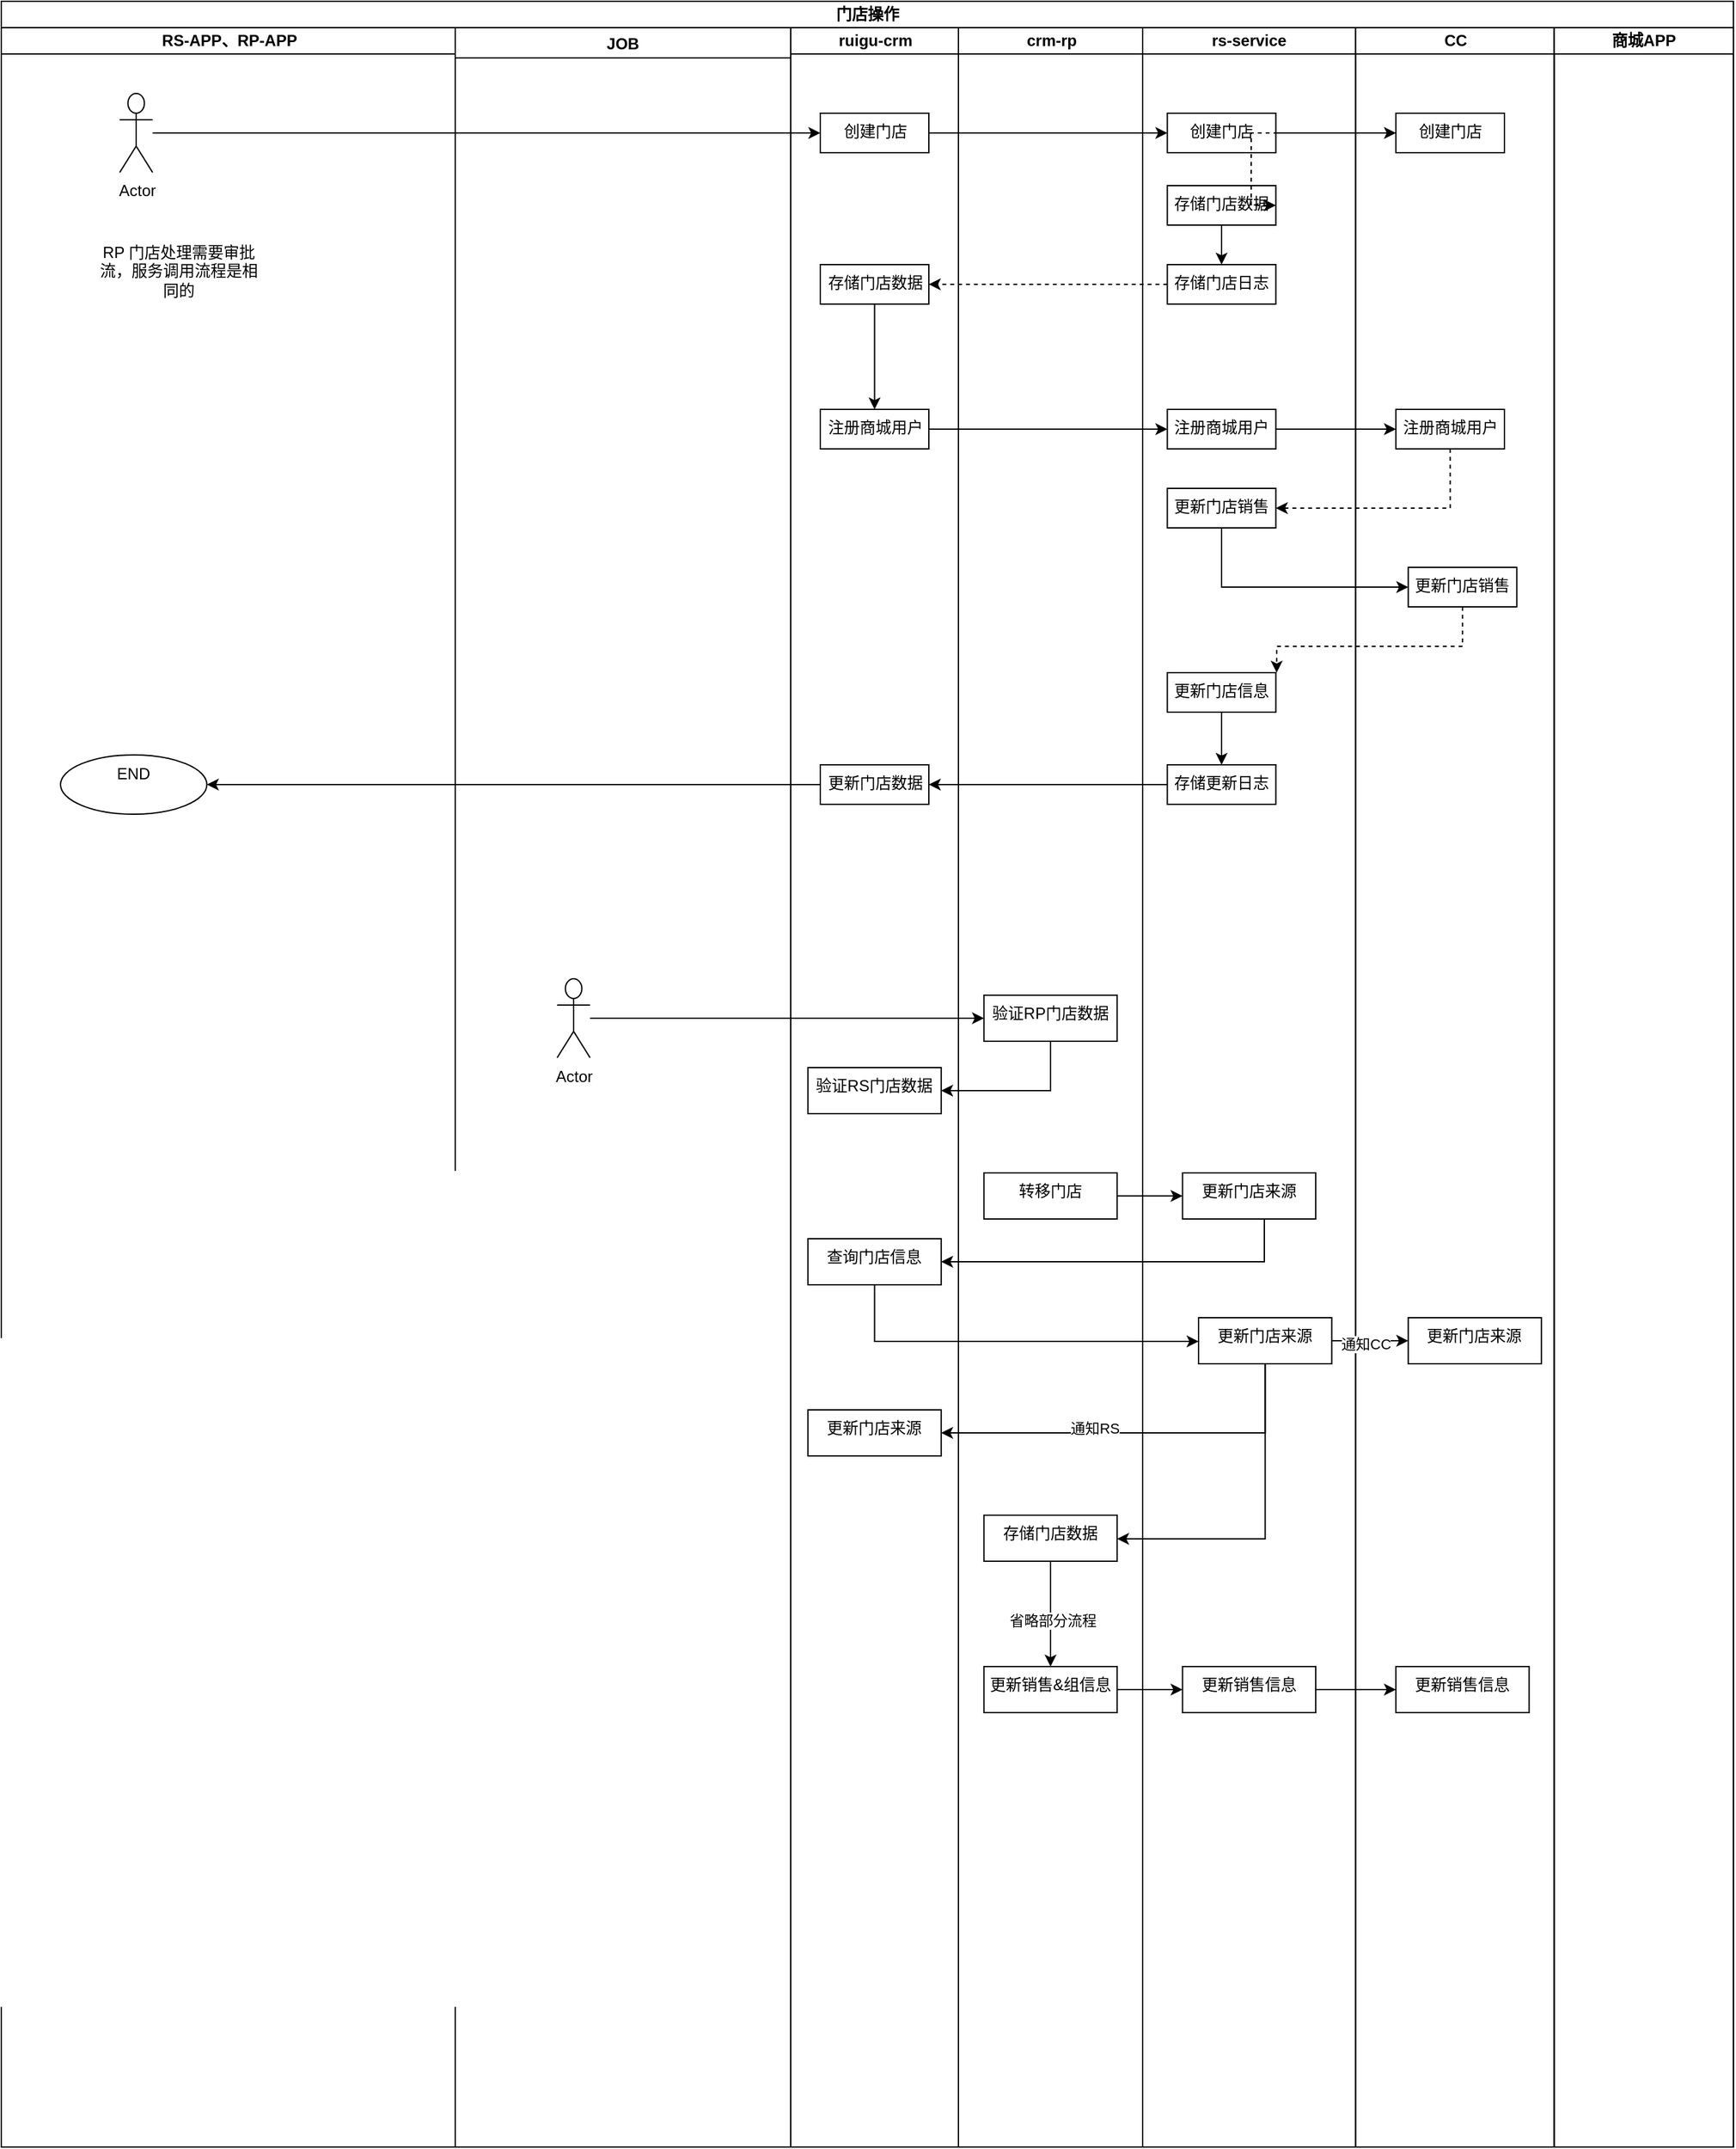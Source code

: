 <mxfile version="27.0.9">
  <diagram name="第 1 页" id="gakp5uhKkZB8L7Oz-iCr">
    <mxGraphModel dx="1815" dy="1154" grid="1" gridSize="10" guides="1" tooltips="1" connect="1" arrows="1" fold="1" page="1" pageScale="1" pageWidth="827" pageHeight="1169" math="0" shadow="0">
      <root>
        <mxCell id="0" />
        <mxCell id="1" parent="0" />
        <mxCell id="O2DdYDEXl5JaPvinvRzr-14" value="门店操作" style="swimlane;childLayout=stackLayout;resizeParent=1;resizeParentMax=0;startSize=20;html=1;" vertex="1" parent="1">
          <mxGeometry x="150" y="290" width="1316.56" height="1630" as="geometry" />
        </mxCell>
        <mxCell id="O2DdYDEXl5JaPvinvRzr-15" value="RS-APP、RP-APP" style="swimlane;startSize=20;html=1;" vertex="1" parent="O2DdYDEXl5JaPvinvRzr-14">
          <mxGeometry y="20" width="345.0" height="1610" as="geometry" />
        </mxCell>
        <mxCell id="O2DdYDEXl5JaPvinvRzr-22" value="Actor" style="shape=umlActor;verticalLabelPosition=bottom;verticalAlign=top;html=1;" vertex="1" parent="O2DdYDEXl5JaPvinvRzr-15">
          <mxGeometry x="90" y="50" width="25" height="60" as="geometry" />
        </mxCell>
        <mxCell id="O2DdYDEXl5JaPvinvRzr-83" value="&lt;div&gt;END&lt;/div&gt;" style="ellipse;whiteSpace=wrap;html=1;verticalAlign=top;" vertex="1" parent="O2DdYDEXl5JaPvinvRzr-15">
          <mxGeometry x="45" y="552.5" width="111.25" height="45" as="geometry" />
        </mxCell>
        <mxCell id="O2DdYDEXl5JaPvinvRzr-85" value="RP 门店处理需要审批流，服务调用流程是相同的" style="text;html=1;align=center;verticalAlign=middle;whiteSpace=wrap;rounded=0;" vertex="1" parent="O2DdYDEXl5JaPvinvRzr-15">
          <mxGeometry x="70" y="160" width="130" height="50" as="geometry" />
        </mxCell>
        <mxCell id="O2DdYDEXl5JaPvinvRzr-117" value="JOB" style="swimlane;" vertex="1" parent="O2DdYDEXl5JaPvinvRzr-14">
          <mxGeometry x="345.0" y="20" width="255" height="1610" as="geometry" />
        </mxCell>
        <mxCell id="O2DdYDEXl5JaPvinvRzr-114" value="Actor" style="shape=umlActor;verticalLabelPosition=bottom;verticalAlign=top;html=1;" vertex="1" parent="O2DdYDEXl5JaPvinvRzr-117">
          <mxGeometry x="77.5" y="722.5" width="25" height="60" as="geometry" />
        </mxCell>
        <mxCell id="O2DdYDEXl5JaPvinvRzr-17" value="ruigu-crm" style="swimlane;startSize=20;html=1;" vertex="1" parent="O2DdYDEXl5JaPvinvRzr-14">
          <mxGeometry x="600.0" y="20" width="127.5" height="1610" as="geometry" />
        </mxCell>
        <mxCell id="O2DdYDEXl5JaPvinvRzr-25" value="创建门店" style="whiteSpace=wrap;html=1;verticalAlign=top;" vertex="1" parent="O2DdYDEXl5JaPvinvRzr-17">
          <mxGeometry x="22.5" y="65" width="82.5" height="30" as="geometry" />
        </mxCell>
        <mxCell id="O2DdYDEXl5JaPvinvRzr-50" value="" style="edgeStyle=orthogonalEdgeStyle;rounded=0;orthogonalLoop=1;jettySize=auto;html=1;" edge="1" parent="O2DdYDEXl5JaPvinvRzr-17" source="O2DdYDEXl5JaPvinvRzr-43" target="O2DdYDEXl5JaPvinvRzr-49">
          <mxGeometry relative="1" as="geometry" />
        </mxCell>
        <mxCell id="O2DdYDEXl5JaPvinvRzr-43" value="存储门店数据" style="whiteSpace=wrap;html=1;verticalAlign=top;" vertex="1" parent="O2DdYDEXl5JaPvinvRzr-17">
          <mxGeometry x="22.5" y="180" width="82.5" height="30" as="geometry" />
        </mxCell>
        <mxCell id="O2DdYDEXl5JaPvinvRzr-49" value="注册商城用户" style="whiteSpace=wrap;html=1;verticalAlign=top;" vertex="1" parent="O2DdYDEXl5JaPvinvRzr-17">
          <mxGeometry x="22.5" y="290" width="82.5" height="30" as="geometry" />
        </mxCell>
        <mxCell id="O2DdYDEXl5JaPvinvRzr-80" value="更新门店数据" style="whiteSpace=wrap;html=1;verticalAlign=top;" vertex="1" parent="O2DdYDEXl5JaPvinvRzr-17">
          <mxGeometry x="22.5" y="560" width="82.5" height="30" as="geometry" />
        </mxCell>
        <mxCell id="O2DdYDEXl5JaPvinvRzr-125" value="验证RS门店数据" style="whiteSpace=wrap;html=1;verticalAlign=top;" vertex="1" parent="O2DdYDEXl5JaPvinvRzr-17">
          <mxGeometry x="13.13" y="790" width="101.25" height="35" as="geometry" />
        </mxCell>
        <mxCell id="O2DdYDEXl5JaPvinvRzr-170" value="查询门店信息" style="whiteSpace=wrap;html=1;verticalAlign=top;" vertex="1" parent="O2DdYDEXl5JaPvinvRzr-17">
          <mxGeometry x="13.13" y="920" width="101.25" height="35" as="geometry" />
        </mxCell>
        <mxCell id="O2DdYDEXl5JaPvinvRzr-176" value="更新门店来源" style="whiteSpace=wrap;html=1;verticalAlign=top;" vertex="1" parent="O2DdYDEXl5JaPvinvRzr-17">
          <mxGeometry x="13.12" y="1050" width="101.25" height="35" as="geometry" />
        </mxCell>
        <mxCell id="O2DdYDEXl5JaPvinvRzr-19" value="crm-rp" style="swimlane;startSize=20;html=1;" vertex="1" parent="O2DdYDEXl5JaPvinvRzr-14">
          <mxGeometry x="727.5" y="20" width="140.0" height="1610" as="geometry" />
        </mxCell>
        <mxCell id="O2DdYDEXl5JaPvinvRzr-122" value="验证RP门店数据" style="whiteSpace=wrap;html=1;verticalAlign=top;" vertex="1" parent="O2DdYDEXl5JaPvinvRzr-19">
          <mxGeometry x="19.37" y="735" width="101.25" height="35" as="geometry" />
        </mxCell>
        <mxCell id="O2DdYDEXl5JaPvinvRzr-141" value="转移门店" style="whiteSpace=wrap;html=1;verticalAlign=top;" vertex="1" parent="O2DdYDEXl5JaPvinvRzr-19">
          <mxGeometry x="19.37" y="870" width="101.25" height="35" as="geometry" />
        </mxCell>
        <mxCell id="O2DdYDEXl5JaPvinvRzr-187" value="" style="edgeStyle=orthogonalEdgeStyle;rounded=0;orthogonalLoop=1;jettySize=auto;html=1;" edge="1" parent="O2DdYDEXl5JaPvinvRzr-19" source="O2DdYDEXl5JaPvinvRzr-181" target="O2DdYDEXl5JaPvinvRzr-186">
          <mxGeometry relative="1" as="geometry" />
        </mxCell>
        <mxCell id="O2DdYDEXl5JaPvinvRzr-188" value="省略部分流程" style="edgeLabel;html=1;align=center;verticalAlign=middle;resizable=0;points=[];" vertex="1" connectable="0" parent="O2DdYDEXl5JaPvinvRzr-187">
          <mxGeometry x="0.125" y="1" relative="1" as="geometry">
            <mxPoint as="offset" />
          </mxGeometry>
        </mxCell>
        <mxCell id="O2DdYDEXl5JaPvinvRzr-181" value="存储门店数据" style="whiteSpace=wrap;html=1;verticalAlign=top;" vertex="1" parent="O2DdYDEXl5JaPvinvRzr-19">
          <mxGeometry x="19.37" y="1130" width="101.25" height="35" as="geometry" />
        </mxCell>
        <mxCell id="O2DdYDEXl5JaPvinvRzr-186" value="更新销售&amp;amp;组信息" style="whiteSpace=wrap;html=1;verticalAlign=top;" vertex="1" parent="O2DdYDEXl5JaPvinvRzr-19">
          <mxGeometry x="19.37" y="1245" width="101.25" height="35" as="geometry" />
        </mxCell>
        <mxCell id="O2DdYDEXl5JaPvinvRzr-20" value="rs-service" style="swimlane;startSize=20;html=1;" vertex="1" parent="O2DdYDEXl5JaPvinvRzr-14">
          <mxGeometry x="867.5" y="20" width="161.87" height="1610" as="geometry">
            <mxRectangle y="20" width="40" height="440" as="alternateBounds" />
          </mxGeometry>
        </mxCell>
        <mxCell id="O2DdYDEXl5JaPvinvRzr-27" value="创建门店" style="whiteSpace=wrap;html=1;verticalAlign=top;" vertex="1" parent="O2DdYDEXl5JaPvinvRzr-20">
          <mxGeometry x="18.75" y="65" width="82.5" height="30" as="geometry" />
        </mxCell>
        <mxCell id="O2DdYDEXl5JaPvinvRzr-38" style="edgeStyle=orthogonalEdgeStyle;rounded=0;orthogonalLoop=1;jettySize=auto;html=1;exitX=0.5;exitY=1;exitDx=0;exitDy=0;entryX=0.5;entryY=0;entryDx=0;entryDy=0;" edge="1" parent="O2DdYDEXl5JaPvinvRzr-20" source="O2DdYDEXl5JaPvinvRzr-34" target="O2DdYDEXl5JaPvinvRzr-36">
          <mxGeometry relative="1" as="geometry" />
        </mxCell>
        <mxCell id="O2DdYDEXl5JaPvinvRzr-34" value="存储门店数据" style="whiteSpace=wrap;html=1;verticalAlign=top;" vertex="1" parent="O2DdYDEXl5JaPvinvRzr-20">
          <mxGeometry x="18.75" y="120" width="82.5" height="30" as="geometry" />
        </mxCell>
        <mxCell id="O2DdYDEXl5JaPvinvRzr-36" value="存储门店日志" style="whiteSpace=wrap;html=1;verticalAlign=top;" vertex="1" parent="O2DdYDEXl5JaPvinvRzr-20">
          <mxGeometry x="18.75" y="180" width="82.5" height="30" as="geometry" />
        </mxCell>
        <mxCell id="O2DdYDEXl5JaPvinvRzr-52" value="注册商城用户" style="whiteSpace=wrap;html=1;verticalAlign=top;" vertex="1" parent="O2DdYDEXl5JaPvinvRzr-20">
          <mxGeometry x="18.75" y="290" width="82.5" height="30" as="geometry" />
        </mxCell>
        <mxCell id="O2DdYDEXl5JaPvinvRzr-70" value="更新门店销售" style="whiteSpace=wrap;html=1;verticalAlign=top;" vertex="1" parent="O2DdYDEXl5JaPvinvRzr-20">
          <mxGeometry x="18.75" y="350" width="82.5" height="30" as="geometry" />
        </mxCell>
        <mxCell id="O2DdYDEXl5JaPvinvRzr-78" value="" style="edgeStyle=orthogonalEdgeStyle;rounded=0;orthogonalLoop=1;jettySize=auto;html=1;" edge="1" parent="O2DdYDEXl5JaPvinvRzr-20" source="O2DdYDEXl5JaPvinvRzr-76" target="O2DdYDEXl5JaPvinvRzr-77">
          <mxGeometry relative="1" as="geometry" />
        </mxCell>
        <mxCell id="O2DdYDEXl5JaPvinvRzr-76" value="更新门店信息" style="whiteSpace=wrap;html=1;verticalAlign=top;" vertex="1" parent="O2DdYDEXl5JaPvinvRzr-20">
          <mxGeometry x="18.75" y="490" width="82.5" height="30" as="geometry" />
        </mxCell>
        <mxCell id="O2DdYDEXl5JaPvinvRzr-77" value="存储更新日志" style="whiteSpace=wrap;html=1;verticalAlign=top;" vertex="1" parent="O2DdYDEXl5JaPvinvRzr-20">
          <mxGeometry x="18.75" y="560" width="82.5" height="30" as="geometry" />
        </mxCell>
        <mxCell id="O2DdYDEXl5JaPvinvRzr-149" value="更新门店来源" style="whiteSpace=wrap;html=1;verticalAlign=top;" vertex="1" parent="O2DdYDEXl5JaPvinvRzr-20">
          <mxGeometry x="30.31" y="870" width="101.25" height="35" as="geometry" />
        </mxCell>
        <mxCell id="O2DdYDEXl5JaPvinvRzr-161" value="更新门店来源" style="whiteSpace=wrap;html=1;verticalAlign=top;" vertex="1" parent="O2DdYDEXl5JaPvinvRzr-20">
          <mxGeometry x="42.5" y="980" width="101.25" height="35" as="geometry" />
        </mxCell>
        <mxCell id="O2DdYDEXl5JaPvinvRzr-189" value="更新销售信息" style="whiteSpace=wrap;html=1;verticalAlign=top;" vertex="1" parent="O2DdYDEXl5JaPvinvRzr-20">
          <mxGeometry x="30.31" y="1245" width="101.25" height="35" as="geometry" />
        </mxCell>
        <mxCell id="O2DdYDEXl5JaPvinvRzr-21" value="CC" style="swimlane;startSize=20;html=1;" vertex="1" parent="O2DdYDEXl5JaPvinvRzr-14">
          <mxGeometry x="1029.37" y="20" width="150.94" height="1610" as="geometry" />
        </mxCell>
        <mxCell id="O2DdYDEXl5JaPvinvRzr-31" value="创建门店" style="whiteSpace=wrap;html=1;verticalAlign=top;" vertex="1" parent="O2DdYDEXl5JaPvinvRzr-21">
          <mxGeometry x="30.63" y="65" width="82.5" height="30" as="geometry" />
        </mxCell>
        <mxCell id="O2DdYDEXl5JaPvinvRzr-54" value="注册商城用户" style="whiteSpace=wrap;html=1;verticalAlign=top;" vertex="1" parent="O2DdYDEXl5JaPvinvRzr-21">
          <mxGeometry x="30.63" y="290" width="82.5" height="30" as="geometry" />
        </mxCell>
        <mxCell id="O2DdYDEXl5JaPvinvRzr-75" style="edgeStyle=orthogonalEdgeStyle;rounded=0;orthogonalLoop=1;jettySize=auto;html=1;dashed=1;" edge="1" parent="O2DdYDEXl5JaPvinvRzr-21" source="O2DdYDEXl5JaPvinvRzr-72">
          <mxGeometry relative="1" as="geometry">
            <mxPoint x="-60" y="490" as="targetPoint" />
            <Array as="points">
              <mxPoint x="81" y="470" />
              <mxPoint x="-59" y="470" />
            </Array>
          </mxGeometry>
        </mxCell>
        <mxCell id="O2DdYDEXl5JaPvinvRzr-72" value="更新门店销售" style="whiteSpace=wrap;html=1;verticalAlign=top;" vertex="1" parent="O2DdYDEXl5JaPvinvRzr-21">
          <mxGeometry x="40" y="410" width="82.5" height="30" as="geometry" />
        </mxCell>
        <mxCell id="O2DdYDEXl5JaPvinvRzr-151" value="更新门店来源" style="whiteSpace=wrap;html=1;verticalAlign=top;" vertex="1" parent="O2DdYDEXl5JaPvinvRzr-21">
          <mxGeometry x="40.0" y="980" width="101.25" height="35" as="geometry" />
        </mxCell>
        <mxCell id="O2DdYDEXl5JaPvinvRzr-191" value="更新销售信息" style="whiteSpace=wrap;html=1;verticalAlign=top;" vertex="1" parent="O2DdYDEXl5JaPvinvRzr-21">
          <mxGeometry x="30.63" y="1245" width="101.25" height="35" as="geometry" />
        </mxCell>
        <mxCell id="O2DdYDEXl5JaPvinvRzr-18" value="商城APP" style="swimlane;childLayout=stackLayout;resizeParent=1;resizeParentMax=0;startSize=20;html=1;" vertex="1" parent="O2DdYDEXl5JaPvinvRzr-14">
          <mxGeometry x="1180.31" y="20" width="136.25" height="1610" as="geometry" />
        </mxCell>
        <mxCell id="O2DdYDEXl5JaPvinvRzr-26" value="" style="edgeStyle=orthogonalEdgeStyle;rounded=0;orthogonalLoop=1;jettySize=auto;html=1;" edge="1" parent="O2DdYDEXl5JaPvinvRzr-14" source="O2DdYDEXl5JaPvinvRzr-22" target="O2DdYDEXl5JaPvinvRzr-25">
          <mxGeometry relative="1" as="geometry" />
        </mxCell>
        <mxCell id="O2DdYDEXl5JaPvinvRzr-28" value="" style="edgeStyle=orthogonalEdgeStyle;rounded=0;orthogonalLoop=1;jettySize=auto;html=1;" edge="1" parent="O2DdYDEXl5JaPvinvRzr-14" source="O2DdYDEXl5JaPvinvRzr-25" target="O2DdYDEXl5JaPvinvRzr-27">
          <mxGeometry relative="1" as="geometry" />
        </mxCell>
        <mxCell id="O2DdYDEXl5JaPvinvRzr-32" value="" style="edgeStyle=orthogonalEdgeStyle;rounded=0;orthogonalLoop=1;jettySize=auto;html=1;" edge="1" parent="O2DdYDEXl5JaPvinvRzr-14" source="O2DdYDEXl5JaPvinvRzr-27" target="O2DdYDEXl5JaPvinvRzr-31">
          <mxGeometry relative="1" as="geometry" />
        </mxCell>
        <mxCell id="O2DdYDEXl5JaPvinvRzr-47" style="edgeStyle=orthogonalEdgeStyle;rounded=0;orthogonalLoop=1;jettySize=auto;html=1;entryX=1;entryY=0.5;entryDx=0;entryDy=0;dashed=1;" edge="1" parent="O2DdYDEXl5JaPvinvRzr-14" source="O2DdYDEXl5JaPvinvRzr-36" target="O2DdYDEXl5JaPvinvRzr-43">
          <mxGeometry relative="1" as="geometry" />
        </mxCell>
        <mxCell id="O2DdYDEXl5JaPvinvRzr-53" value="" style="edgeStyle=orthogonalEdgeStyle;rounded=0;orthogonalLoop=1;jettySize=auto;html=1;" edge="1" parent="O2DdYDEXl5JaPvinvRzr-14" source="O2DdYDEXl5JaPvinvRzr-49" target="O2DdYDEXl5JaPvinvRzr-52">
          <mxGeometry relative="1" as="geometry" />
        </mxCell>
        <mxCell id="O2DdYDEXl5JaPvinvRzr-55" value="" style="edgeStyle=orthogonalEdgeStyle;rounded=0;orthogonalLoop=1;jettySize=auto;html=1;" edge="1" parent="O2DdYDEXl5JaPvinvRzr-14" source="O2DdYDEXl5JaPvinvRzr-52" target="O2DdYDEXl5JaPvinvRzr-54">
          <mxGeometry relative="1" as="geometry" />
        </mxCell>
        <mxCell id="O2DdYDEXl5JaPvinvRzr-74" style="edgeStyle=orthogonalEdgeStyle;rounded=0;orthogonalLoop=1;jettySize=auto;html=1;exitX=0.5;exitY=1;exitDx=0;exitDy=0;entryX=0;entryY=0.5;entryDx=0;entryDy=0;" edge="1" parent="O2DdYDEXl5JaPvinvRzr-14" source="O2DdYDEXl5JaPvinvRzr-70" target="O2DdYDEXl5JaPvinvRzr-72">
          <mxGeometry relative="1" as="geometry" />
        </mxCell>
        <mxCell id="O2DdYDEXl5JaPvinvRzr-81" value="" style="edgeStyle=orthogonalEdgeStyle;rounded=0;orthogonalLoop=1;jettySize=auto;html=1;" edge="1" parent="O2DdYDEXl5JaPvinvRzr-14" source="O2DdYDEXl5JaPvinvRzr-77" target="O2DdYDEXl5JaPvinvRzr-80">
          <mxGeometry relative="1" as="geometry" />
        </mxCell>
        <mxCell id="O2DdYDEXl5JaPvinvRzr-84" value="" style="edgeStyle=orthogonalEdgeStyle;rounded=0;orthogonalLoop=1;jettySize=auto;html=1;" edge="1" parent="O2DdYDEXl5JaPvinvRzr-14" source="O2DdYDEXl5JaPvinvRzr-80" target="O2DdYDEXl5JaPvinvRzr-83">
          <mxGeometry relative="1" as="geometry" />
        </mxCell>
        <mxCell id="O2DdYDEXl5JaPvinvRzr-91" style="edgeStyle=orthogonalEdgeStyle;rounded=0;orthogonalLoop=1;jettySize=auto;html=1;entryX=1;entryY=0.5;entryDx=0;entryDy=0;dashed=1;" edge="1" parent="O2DdYDEXl5JaPvinvRzr-14" source="O2DdYDEXl5JaPvinvRzr-31" target="O2DdYDEXl5JaPvinvRzr-34">
          <mxGeometry relative="1" as="geometry">
            <Array as="points">
              <mxPoint x="950" y="155" />
            </Array>
          </mxGeometry>
        </mxCell>
        <mxCell id="O2DdYDEXl5JaPvinvRzr-93" style="edgeStyle=orthogonalEdgeStyle;rounded=0;orthogonalLoop=1;jettySize=auto;html=1;exitX=0.5;exitY=1;exitDx=0;exitDy=0;entryX=1;entryY=0.5;entryDx=0;entryDy=0;dashed=1;" edge="1" parent="O2DdYDEXl5JaPvinvRzr-14" source="O2DdYDEXl5JaPvinvRzr-54" target="O2DdYDEXl5JaPvinvRzr-70">
          <mxGeometry relative="1" as="geometry" />
        </mxCell>
        <mxCell id="O2DdYDEXl5JaPvinvRzr-123" value="" style="edgeStyle=orthogonalEdgeStyle;rounded=0;orthogonalLoop=1;jettySize=auto;html=1;" edge="1" parent="O2DdYDEXl5JaPvinvRzr-14" source="O2DdYDEXl5JaPvinvRzr-114" target="O2DdYDEXl5JaPvinvRzr-122">
          <mxGeometry relative="1" as="geometry" />
        </mxCell>
        <mxCell id="O2DdYDEXl5JaPvinvRzr-147" style="edgeStyle=orthogonalEdgeStyle;rounded=0;orthogonalLoop=1;jettySize=auto;html=1;exitX=0.5;exitY=1;exitDx=0;exitDy=0;entryX=1;entryY=0.5;entryDx=0;entryDy=0;" edge="1" parent="O2DdYDEXl5JaPvinvRzr-14" source="O2DdYDEXl5JaPvinvRzr-122" target="O2DdYDEXl5JaPvinvRzr-125">
          <mxGeometry relative="1" as="geometry" />
        </mxCell>
        <mxCell id="O2DdYDEXl5JaPvinvRzr-150" value="" style="edgeStyle=orthogonalEdgeStyle;rounded=0;orthogonalLoop=1;jettySize=auto;html=1;" edge="1" parent="O2DdYDEXl5JaPvinvRzr-14" source="O2DdYDEXl5JaPvinvRzr-141" target="O2DdYDEXl5JaPvinvRzr-149">
          <mxGeometry relative="1" as="geometry" />
        </mxCell>
        <mxCell id="O2DdYDEXl5JaPvinvRzr-166" value="" style="edgeStyle=orthogonalEdgeStyle;rounded=0;orthogonalLoop=1;jettySize=auto;html=1;entryX=1;entryY=0.5;entryDx=0;entryDy=0;" edge="1" parent="O2DdYDEXl5JaPvinvRzr-14" source="O2DdYDEXl5JaPvinvRzr-149" target="O2DdYDEXl5JaPvinvRzr-170">
          <mxGeometry relative="1" as="geometry">
            <mxPoint x="948.5" y="960" as="targetPoint" />
            <Array as="points">
              <mxPoint x="960" y="958" />
            </Array>
          </mxGeometry>
        </mxCell>
        <mxCell id="O2DdYDEXl5JaPvinvRzr-172" value="" style="edgeStyle=orthogonalEdgeStyle;rounded=0;orthogonalLoop=1;jettySize=auto;html=1;" edge="1" parent="O2DdYDEXl5JaPvinvRzr-14" source="O2DdYDEXl5JaPvinvRzr-170" target="O2DdYDEXl5JaPvinvRzr-161">
          <mxGeometry relative="1" as="geometry">
            <Array as="points">
              <mxPoint x="664" y="1018" />
            </Array>
          </mxGeometry>
        </mxCell>
        <mxCell id="O2DdYDEXl5JaPvinvRzr-174" style="edgeStyle=orthogonalEdgeStyle;rounded=0;orthogonalLoop=1;jettySize=auto;html=1;exitX=1;exitY=0.5;exitDx=0;exitDy=0;" edge="1" parent="O2DdYDEXl5JaPvinvRzr-14" source="O2DdYDEXl5JaPvinvRzr-161" target="O2DdYDEXl5JaPvinvRzr-151">
          <mxGeometry relative="1" as="geometry" />
        </mxCell>
        <mxCell id="O2DdYDEXl5JaPvinvRzr-175" value="通知CC" style="edgeLabel;html=1;align=center;verticalAlign=middle;resizable=0;points=[];" vertex="1" connectable="0" parent="O2DdYDEXl5JaPvinvRzr-174">
          <mxGeometry x="-0.148" y="-1" relative="1" as="geometry">
            <mxPoint y="1" as="offset" />
          </mxGeometry>
        </mxCell>
        <mxCell id="O2DdYDEXl5JaPvinvRzr-177" style="edgeStyle=orthogonalEdgeStyle;rounded=0;orthogonalLoop=1;jettySize=auto;html=1;entryX=1;entryY=0.5;entryDx=0;entryDy=0;" edge="1" parent="O2DdYDEXl5JaPvinvRzr-14" source="O2DdYDEXl5JaPvinvRzr-161" target="O2DdYDEXl5JaPvinvRzr-176">
          <mxGeometry relative="1" as="geometry">
            <Array as="points">
              <mxPoint x="961" y="1088" />
            </Array>
          </mxGeometry>
        </mxCell>
        <mxCell id="O2DdYDEXl5JaPvinvRzr-178" value="通知RS" style="edgeLabel;html=1;align=center;verticalAlign=middle;resizable=0;points=[];" vertex="1" connectable="0" parent="O2DdYDEXl5JaPvinvRzr-177">
          <mxGeometry x="0.219" y="-4" relative="1" as="geometry">
            <mxPoint as="offset" />
          </mxGeometry>
        </mxCell>
        <mxCell id="O2DdYDEXl5JaPvinvRzr-182" value="" style="edgeStyle=orthogonalEdgeStyle;rounded=0;orthogonalLoop=1;jettySize=auto;html=1;" edge="1" parent="O2DdYDEXl5JaPvinvRzr-14" source="O2DdYDEXl5JaPvinvRzr-161" target="O2DdYDEXl5JaPvinvRzr-181">
          <mxGeometry relative="1" as="geometry">
            <Array as="points">
              <mxPoint x="961" y="1168" />
            </Array>
          </mxGeometry>
        </mxCell>
        <mxCell id="O2DdYDEXl5JaPvinvRzr-190" value="" style="edgeStyle=orthogonalEdgeStyle;rounded=0;orthogonalLoop=1;jettySize=auto;html=1;" edge="1" parent="O2DdYDEXl5JaPvinvRzr-14" source="O2DdYDEXl5JaPvinvRzr-186" target="O2DdYDEXl5JaPvinvRzr-189">
          <mxGeometry relative="1" as="geometry" />
        </mxCell>
        <mxCell id="O2DdYDEXl5JaPvinvRzr-192" value="" style="edgeStyle=orthogonalEdgeStyle;rounded=0;orthogonalLoop=1;jettySize=auto;html=1;" edge="1" parent="O2DdYDEXl5JaPvinvRzr-14" source="O2DdYDEXl5JaPvinvRzr-189" target="O2DdYDEXl5JaPvinvRzr-191">
          <mxGeometry relative="1" as="geometry" />
        </mxCell>
      </root>
    </mxGraphModel>
  </diagram>
</mxfile>
